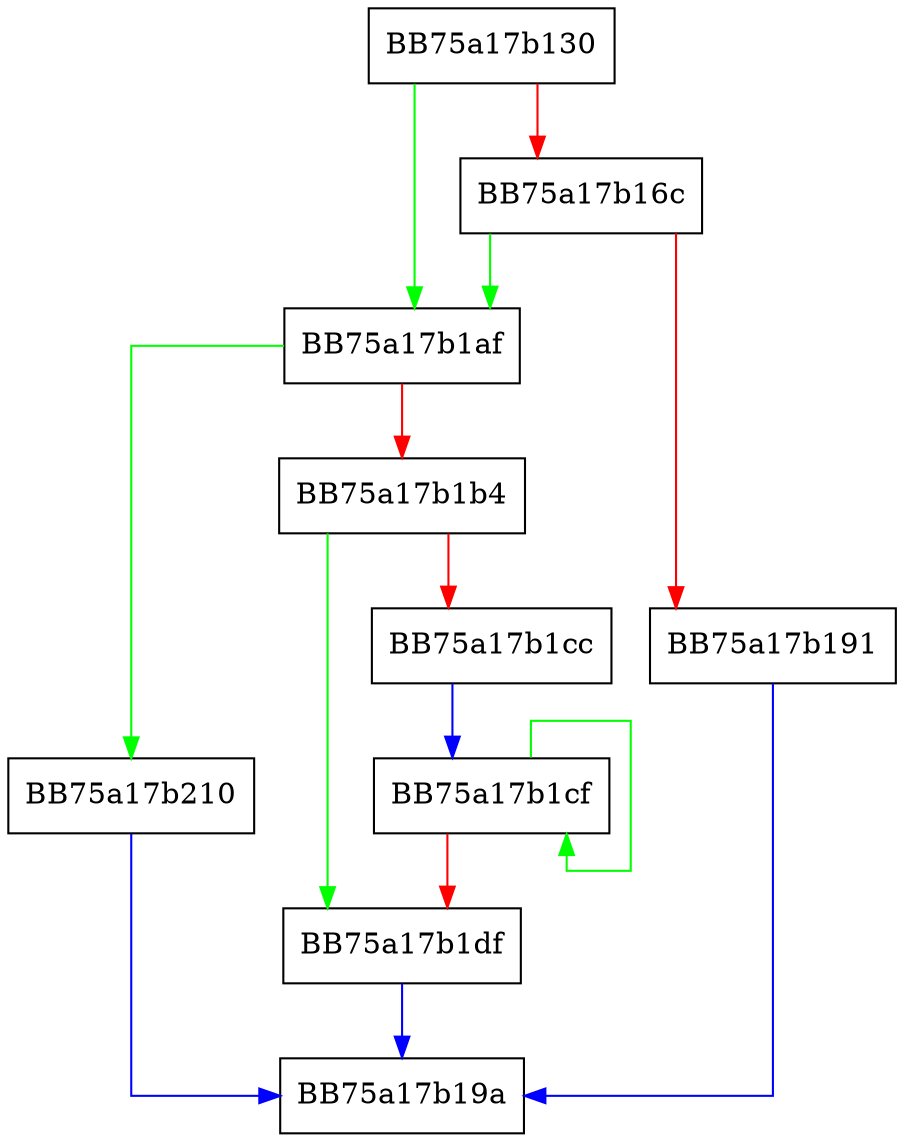 digraph init {
  node [shape="box"];
  graph [splines=ortho];
  BB75a17b130 -> BB75a17b1af [color="green"];
  BB75a17b130 -> BB75a17b16c [color="red"];
  BB75a17b16c -> BB75a17b1af [color="green"];
  BB75a17b16c -> BB75a17b191 [color="red"];
  BB75a17b191 -> BB75a17b19a [color="blue"];
  BB75a17b1af -> BB75a17b210 [color="green"];
  BB75a17b1af -> BB75a17b1b4 [color="red"];
  BB75a17b1b4 -> BB75a17b1df [color="green"];
  BB75a17b1b4 -> BB75a17b1cc [color="red"];
  BB75a17b1cc -> BB75a17b1cf [color="blue"];
  BB75a17b1cf -> BB75a17b1cf [color="green"];
  BB75a17b1cf -> BB75a17b1df [color="red"];
  BB75a17b1df -> BB75a17b19a [color="blue"];
  BB75a17b210 -> BB75a17b19a [color="blue"];
}